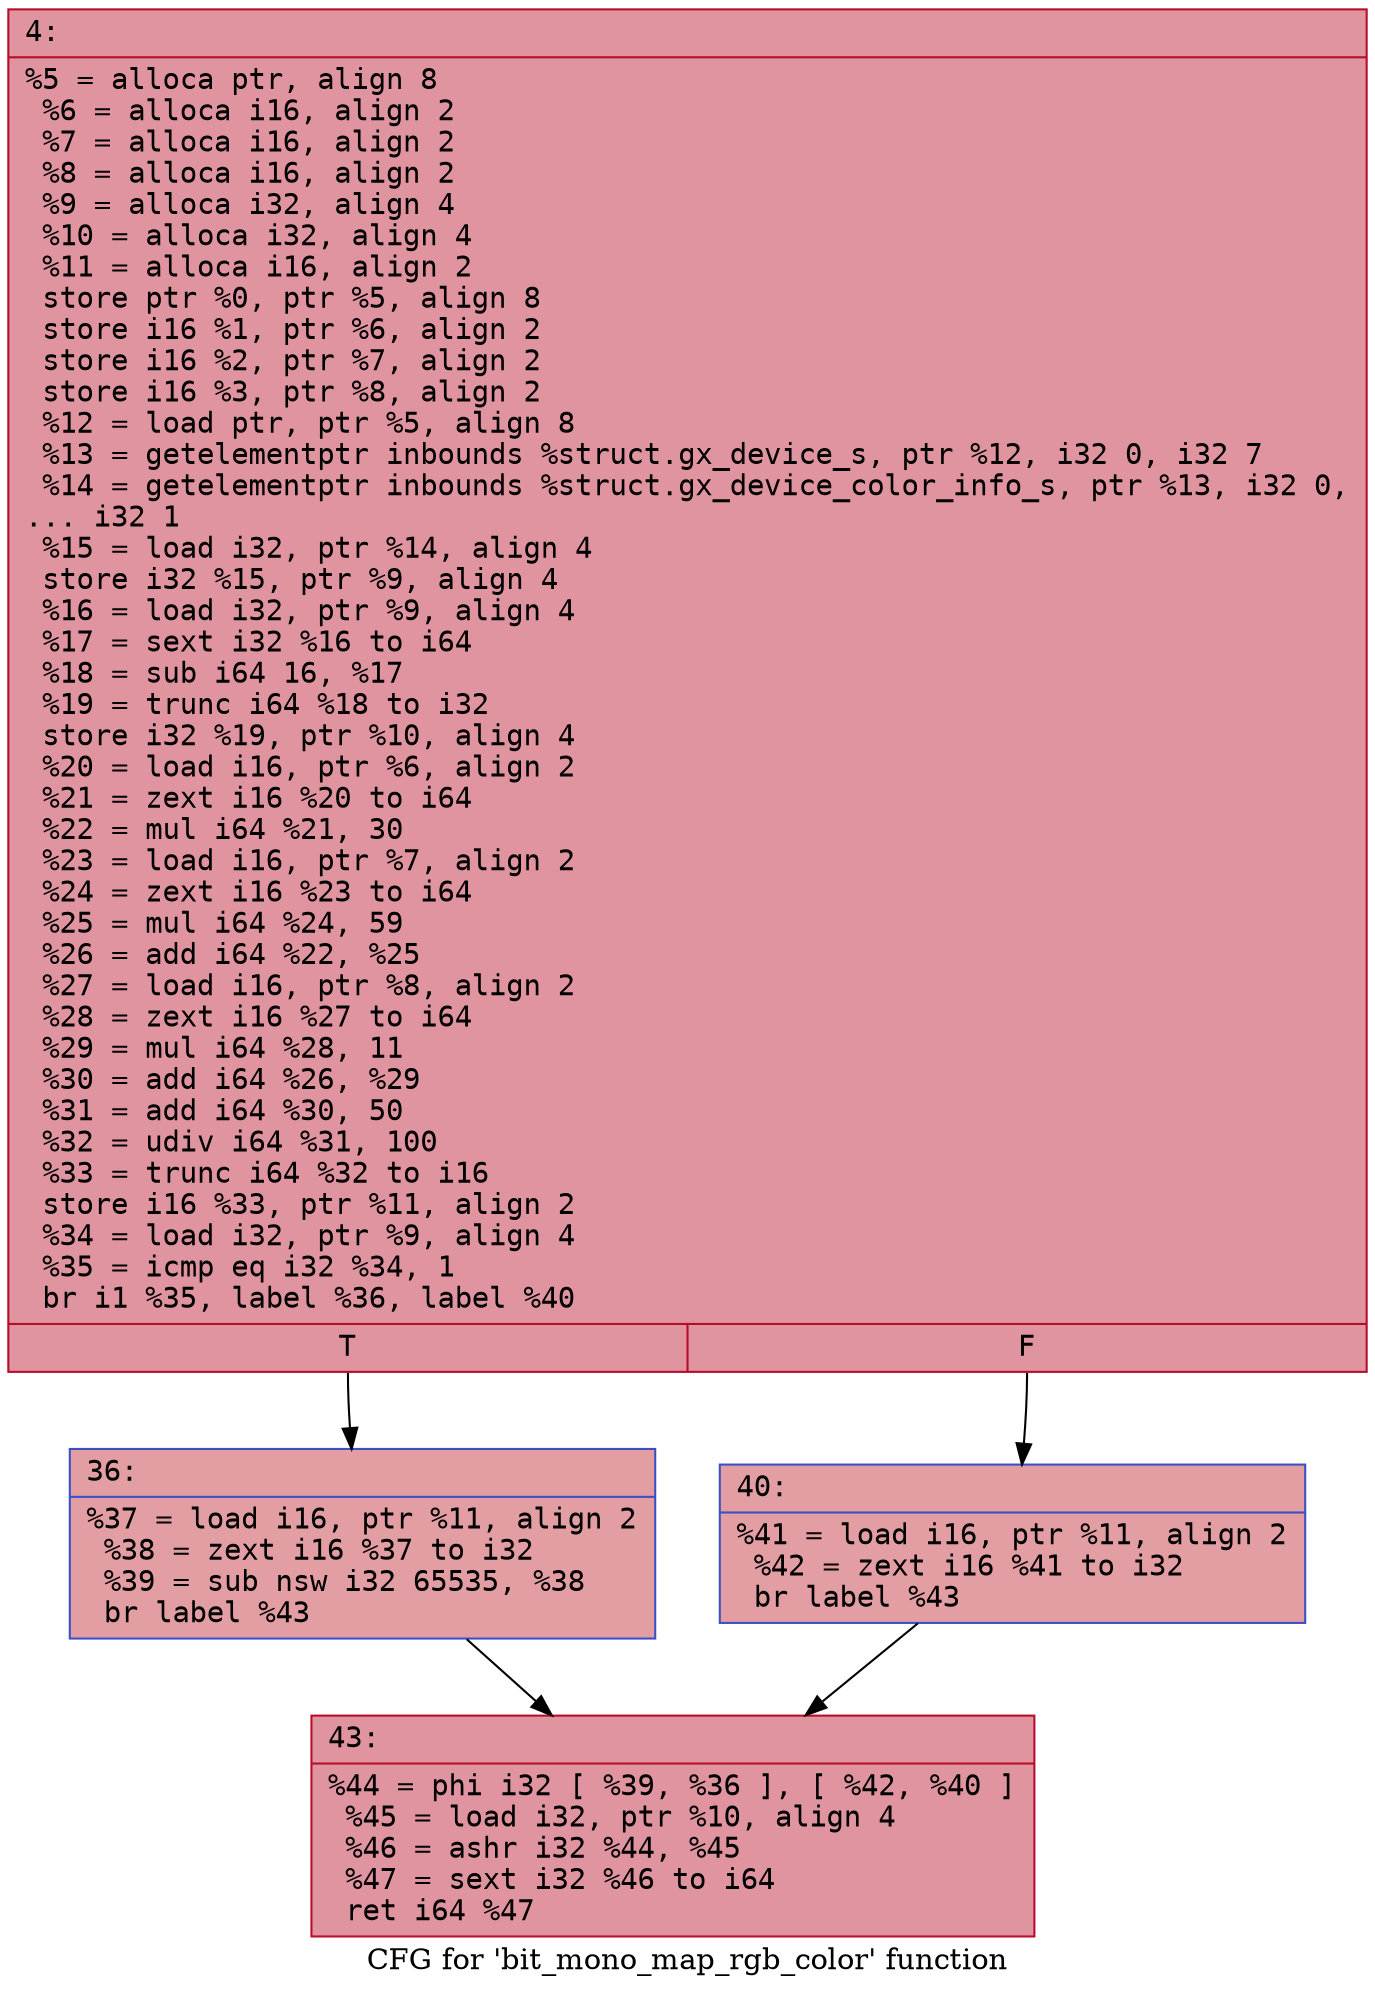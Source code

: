 digraph "CFG for 'bit_mono_map_rgb_color' function" {
	label="CFG for 'bit_mono_map_rgb_color' function";

	Node0x600001ede210 [shape=record,color="#b70d28ff", style=filled, fillcolor="#b70d2870" fontname="Courier",label="{4:\l|  %5 = alloca ptr, align 8\l  %6 = alloca i16, align 2\l  %7 = alloca i16, align 2\l  %8 = alloca i16, align 2\l  %9 = alloca i32, align 4\l  %10 = alloca i32, align 4\l  %11 = alloca i16, align 2\l  store ptr %0, ptr %5, align 8\l  store i16 %1, ptr %6, align 2\l  store i16 %2, ptr %7, align 2\l  store i16 %3, ptr %8, align 2\l  %12 = load ptr, ptr %5, align 8\l  %13 = getelementptr inbounds %struct.gx_device_s, ptr %12, i32 0, i32 7\l  %14 = getelementptr inbounds %struct.gx_device_color_info_s, ptr %13, i32 0,\l... i32 1\l  %15 = load i32, ptr %14, align 4\l  store i32 %15, ptr %9, align 4\l  %16 = load i32, ptr %9, align 4\l  %17 = sext i32 %16 to i64\l  %18 = sub i64 16, %17\l  %19 = trunc i64 %18 to i32\l  store i32 %19, ptr %10, align 4\l  %20 = load i16, ptr %6, align 2\l  %21 = zext i16 %20 to i64\l  %22 = mul i64 %21, 30\l  %23 = load i16, ptr %7, align 2\l  %24 = zext i16 %23 to i64\l  %25 = mul i64 %24, 59\l  %26 = add i64 %22, %25\l  %27 = load i16, ptr %8, align 2\l  %28 = zext i16 %27 to i64\l  %29 = mul i64 %28, 11\l  %30 = add i64 %26, %29\l  %31 = add i64 %30, 50\l  %32 = udiv i64 %31, 100\l  %33 = trunc i64 %32 to i16\l  store i16 %33, ptr %11, align 2\l  %34 = load i32, ptr %9, align 4\l  %35 = icmp eq i32 %34, 1\l  br i1 %35, label %36, label %40\l|{<s0>T|<s1>F}}"];
	Node0x600001ede210:s0 -> Node0x600001ede580[tooltip="4 -> 36\nProbability 50.00%" ];
	Node0x600001ede210:s1 -> Node0x600001ede5d0[tooltip="4 -> 40\nProbability 50.00%" ];
	Node0x600001ede580 [shape=record,color="#3d50c3ff", style=filled, fillcolor="#be242e70" fontname="Courier",label="{36:\l|  %37 = load i16, ptr %11, align 2\l  %38 = zext i16 %37 to i32\l  %39 = sub nsw i32 65535, %38\l  br label %43\l}"];
	Node0x600001ede580 -> Node0x600001ede620[tooltip="36 -> 43\nProbability 100.00%" ];
	Node0x600001ede5d0 [shape=record,color="#3d50c3ff", style=filled, fillcolor="#be242e70" fontname="Courier",label="{40:\l|  %41 = load i16, ptr %11, align 2\l  %42 = zext i16 %41 to i32\l  br label %43\l}"];
	Node0x600001ede5d0 -> Node0x600001ede620[tooltip="40 -> 43\nProbability 100.00%" ];
	Node0x600001ede620 [shape=record,color="#b70d28ff", style=filled, fillcolor="#b70d2870" fontname="Courier",label="{43:\l|  %44 = phi i32 [ %39, %36 ], [ %42, %40 ]\l  %45 = load i32, ptr %10, align 4\l  %46 = ashr i32 %44, %45\l  %47 = sext i32 %46 to i64\l  ret i64 %47\l}"];
}
